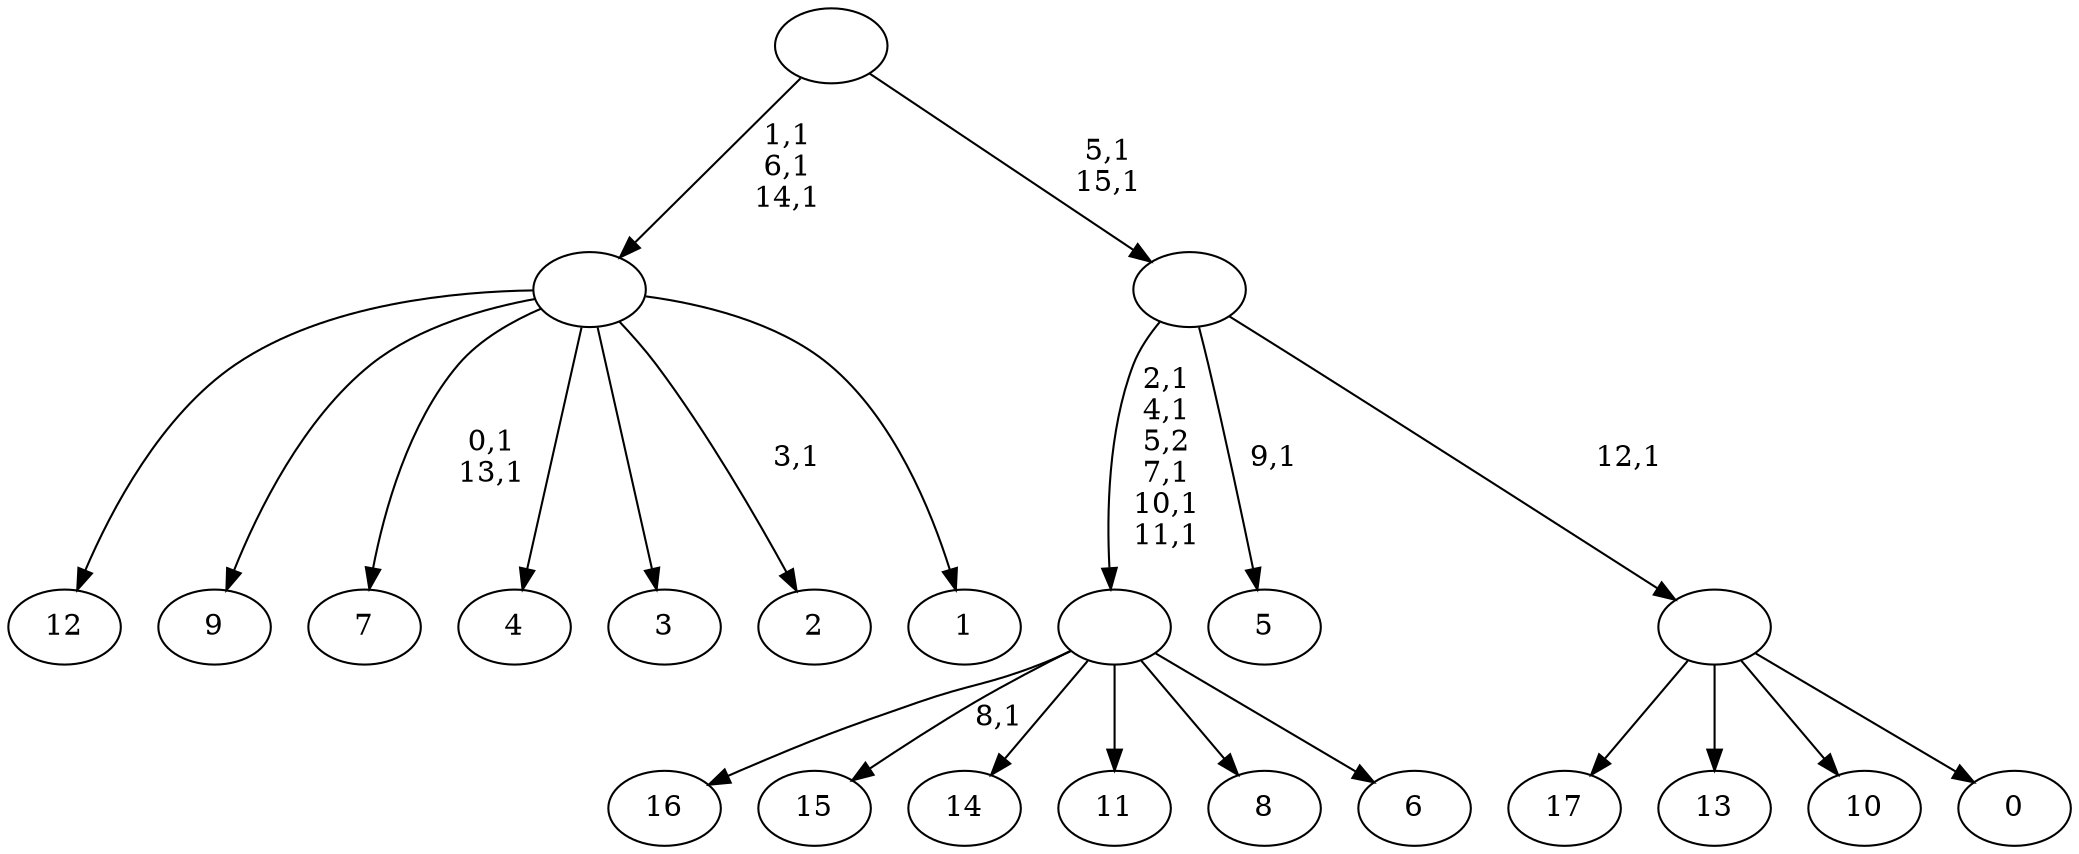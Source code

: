 digraph T {
	34 [label="17"]
	33 [label="16"]
	32 [label="15"]
	30 [label="14"]
	29 [label="13"]
	28 [label="12"]
	27 [label="11"]
	26 [label="10"]
	25 [label="9"]
	24 [label="8"]
	23 [label="7"]
	20 [label="6"]
	19 [label=""]
	14 [label="5"]
	12 [label="4"]
	11 [label="3"]
	10 [label="2"]
	8 [label="1"]
	7 [label=""]
	4 [label="0"]
	3 [label=""]
	2 [label=""]
	0 [label=""]
	19 -> 32 [label="8,1"]
	19 -> 33 [label=""]
	19 -> 30 [label=""]
	19 -> 27 [label=""]
	19 -> 24 [label=""]
	19 -> 20 [label=""]
	7 -> 10 [label="3,1"]
	7 -> 23 [label="0,1\n13,1"]
	7 -> 28 [label=""]
	7 -> 25 [label=""]
	7 -> 12 [label=""]
	7 -> 11 [label=""]
	7 -> 8 [label=""]
	3 -> 34 [label=""]
	3 -> 29 [label=""]
	3 -> 26 [label=""]
	3 -> 4 [label=""]
	2 -> 14 [label="9,1"]
	2 -> 19 [label="2,1\n4,1\n5,2\n7,1\n10,1\n11,1"]
	2 -> 3 [label="12,1"]
	0 -> 2 [label="5,1\n15,1"]
	0 -> 7 [label="1,1\n6,1\n14,1"]
}
